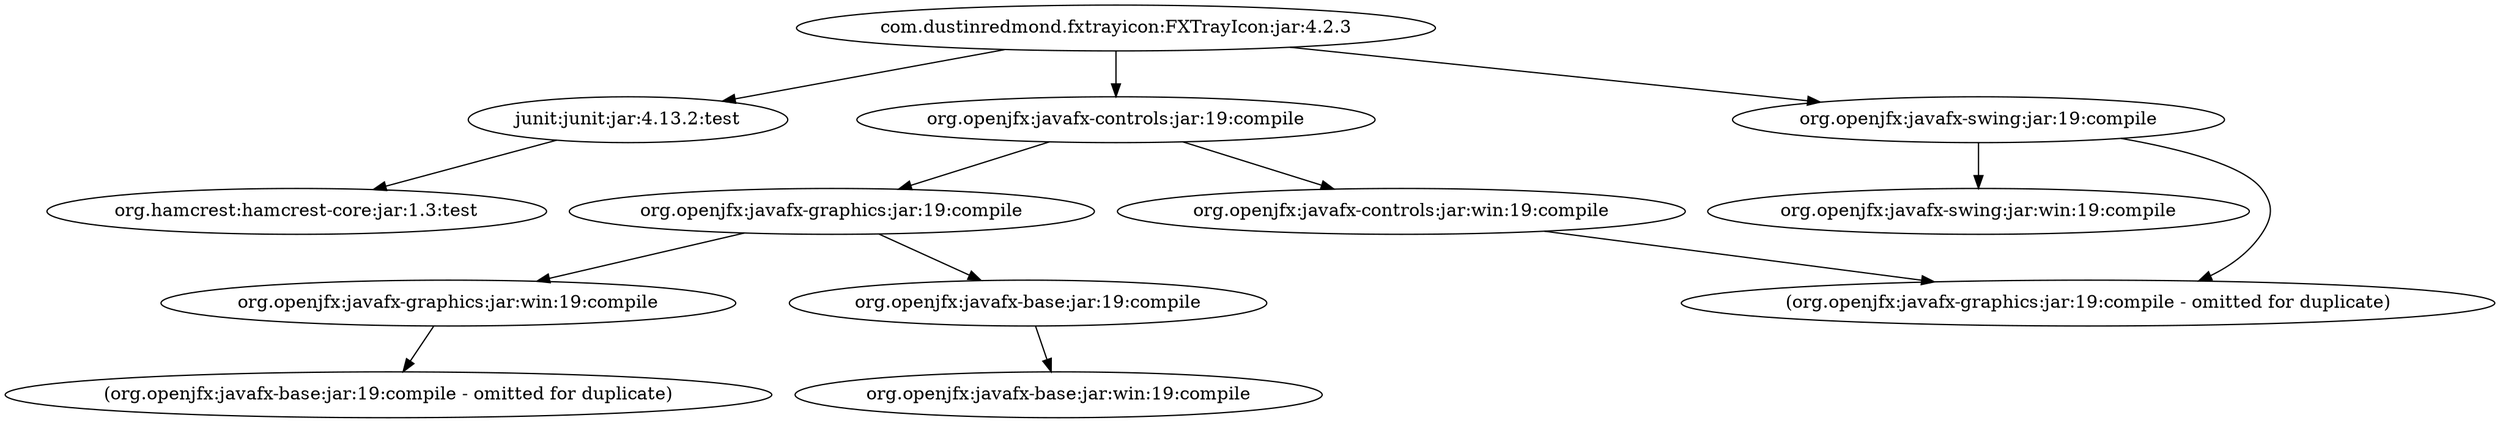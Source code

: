 digraph dustinkredmond__FXTrayIcon {
	"com.dustinredmond.fxtrayicon:FXTrayIcon:jar:4.2.3" -> "junit:junit:jar:4.13.2:test" ; 
	"com.dustinredmond.fxtrayicon:FXTrayIcon:jar:4.2.3" -> "org.openjfx:javafx-controls:jar:19:compile" ; 
	"com.dustinredmond.fxtrayicon:FXTrayIcon:jar:4.2.3" -> "org.openjfx:javafx-swing:jar:19:compile" ; 
	"junit:junit:jar:4.13.2:test" -> "org.hamcrest:hamcrest-core:jar:1.3:test" ; 
	"org.openjfx:javafx-controls:jar:19:compile" -> "org.openjfx:javafx-controls:jar:win:19:compile" ; 
	"org.openjfx:javafx-controls:jar:19:compile" -> "org.openjfx:javafx-graphics:jar:19:compile" ; 
	"org.openjfx:javafx-controls:jar:win:19:compile" -> "(org.openjfx:javafx-graphics:jar:19:compile - omitted for duplicate)" ; 
	"org.openjfx:javafx-graphics:jar:19:compile" -> "org.openjfx:javafx-graphics:jar:win:19:compile" ; 
	"org.openjfx:javafx-graphics:jar:19:compile" -> "org.openjfx:javafx-base:jar:19:compile" ; 
	"org.openjfx:javafx-graphics:jar:win:19:compile" -> "(org.openjfx:javafx-base:jar:19:compile - omitted for duplicate)" ; 
	"org.openjfx:javafx-base:jar:19:compile" -> "org.openjfx:javafx-base:jar:win:19:compile" ; 
	"org.openjfx:javafx-swing:jar:19:compile" -> "org.openjfx:javafx-swing:jar:win:19:compile" ; 
	"org.openjfx:javafx-swing:jar:19:compile" -> "(org.openjfx:javafx-graphics:jar:19:compile - omitted for duplicate)" ; 
}
